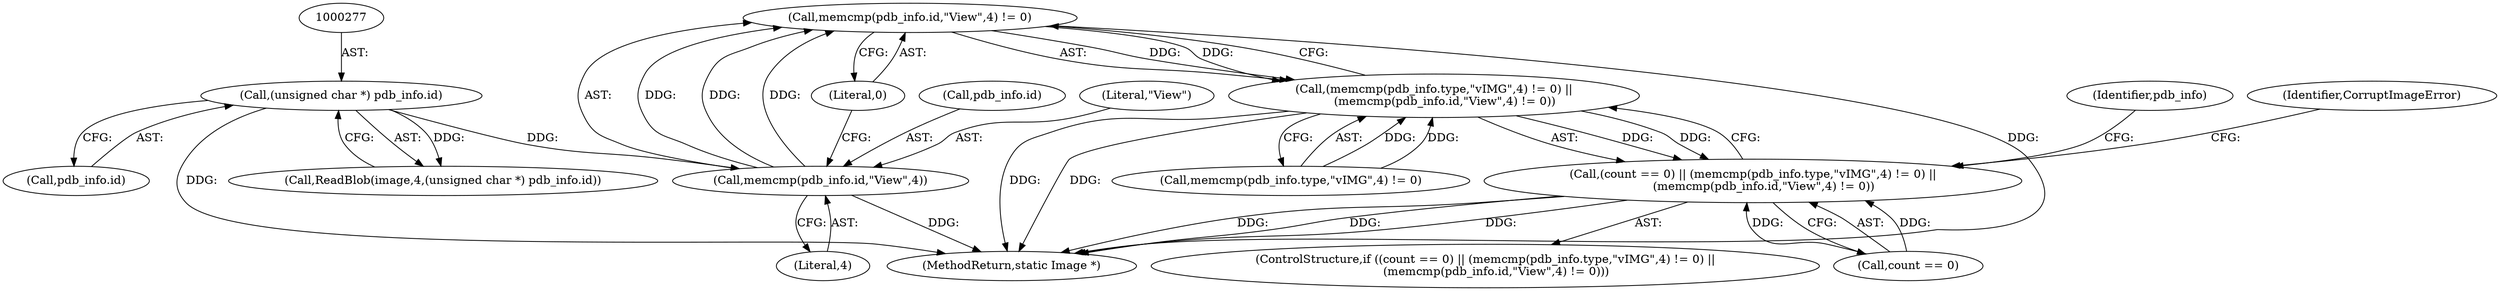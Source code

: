 digraph "0_ImageMagick_f6e9d0d9955e85bdd7540b251cd50d598dacc5e6_45@API" {
"1000295" [label="(Call,memcmp(pdb_info.id,\"View\",4) != 0)"];
"1000296" [label="(Call,memcmp(pdb_info.id,\"View\",4))"];
"1000276" [label="(Call,(unsigned char *) pdb_info.id)"];
"1000286" [label="(Call,(memcmp(pdb_info.type,\"vIMG\",4) != 0) ||\n      (memcmp(pdb_info.id,\"View\",4) != 0))"];
"1000282" [label="(Call,(count == 0) || (memcmp(pdb_info.type,\"vIMG\",4) != 0) ||\n      (memcmp(pdb_info.id,\"View\",4) != 0))"];
"1001251" [label="(MethodReturn,static Image *)"];
"1000287" [label="(Call,memcmp(pdb_info.type,\"vIMG\",4) != 0)"];
"1000302" [label="(Literal,0)"];
"1000276" [label="(Call,(unsigned char *) pdb_info.id)"];
"1000283" [label="(Call,count == 0)"];
"1000308" [label="(Identifier,pdb_info)"];
"1000286" [label="(Call,(memcmp(pdb_info.type,\"vIMG\",4) != 0) ||\n      (memcmp(pdb_info.id,\"View\",4) != 0))"];
"1000297" [label="(Call,pdb_info.id)"];
"1000300" [label="(Literal,\"View\")"];
"1000304" [label="(Identifier,CorruptImageError)"];
"1000296" [label="(Call,memcmp(pdb_info.id,\"View\",4))"];
"1000273" [label="(Call,ReadBlob(image,4,(unsigned char *) pdb_info.id))"];
"1000282" [label="(Call,(count == 0) || (memcmp(pdb_info.type,\"vIMG\",4) != 0) ||\n      (memcmp(pdb_info.id,\"View\",4) != 0))"];
"1000278" [label="(Call,pdb_info.id)"];
"1000281" [label="(ControlStructure,if ((count == 0) || (memcmp(pdb_info.type,\"vIMG\",4) != 0) ||\n      (memcmp(pdb_info.id,\"View\",4) != 0)))"];
"1000295" [label="(Call,memcmp(pdb_info.id,\"View\",4) != 0)"];
"1000301" [label="(Literal,4)"];
"1000295" -> "1000286"  [label="AST: "];
"1000295" -> "1000302"  [label="CFG: "];
"1000296" -> "1000295"  [label="AST: "];
"1000302" -> "1000295"  [label="AST: "];
"1000286" -> "1000295"  [label="CFG: "];
"1000295" -> "1001251"  [label="DDG: "];
"1000295" -> "1000286"  [label="DDG: "];
"1000295" -> "1000286"  [label="DDG: "];
"1000296" -> "1000295"  [label="DDG: "];
"1000296" -> "1000295"  [label="DDG: "];
"1000296" -> "1000295"  [label="DDG: "];
"1000296" -> "1000301"  [label="CFG: "];
"1000297" -> "1000296"  [label="AST: "];
"1000300" -> "1000296"  [label="AST: "];
"1000301" -> "1000296"  [label="AST: "];
"1000302" -> "1000296"  [label="CFG: "];
"1000296" -> "1001251"  [label="DDG: "];
"1000276" -> "1000296"  [label="DDG: "];
"1000276" -> "1000273"  [label="AST: "];
"1000276" -> "1000278"  [label="CFG: "];
"1000277" -> "1000276"  [label="AST: "];
"1000278" -> "1000276"  [label="AST: "];
"1000273" -> "1000276"  [label="CFG: "];
"1000276" -> "1001251"  [label="DDG: "];
"1000276" -> "1000273"  [label="DDG: "];
"1000286" -> "1000282"  [label="AST: "];
"1000286" -> "1000287"  [label="CFG: "];
"1000287" -> "1000286"  [label="AST: "];
"1000282" -> "1000286"  [label="CFG: "];
"1000286" -> "1001251"  [label="DDG: "];
"1000286" -> "1001251"  [label="DDG: "];
"1000286" -> "1000282"  [label="DDG: "];
"1000286" -> "1000282"  [label="DDG: "];
"1000287" -> "1000286"  [label="DDG: "];
"1000287" -> "1000286"  [label="DDG: "];
"1000282" -> "1000281"  [label="AST: "];
"1000282" -> "1000283"  [label="CFG: "];
"1000283" -> "1000282"  [label="AST: "];
"1000304" -> "1000282"  [label="CFG: "];
"1000308" -> "1000282"  [label="CFG: "];
"1000282" -> "1001251"  [label="DDG: "];
"1000282" -> "1001251"  [label="DDG: "];
"1000282" -> "1001251"  [label="DDG: "];
"1000283" -> "1000282"  [label="DDG: "];
"1000283" -> "1000282"  [label="DDG: "];
}
